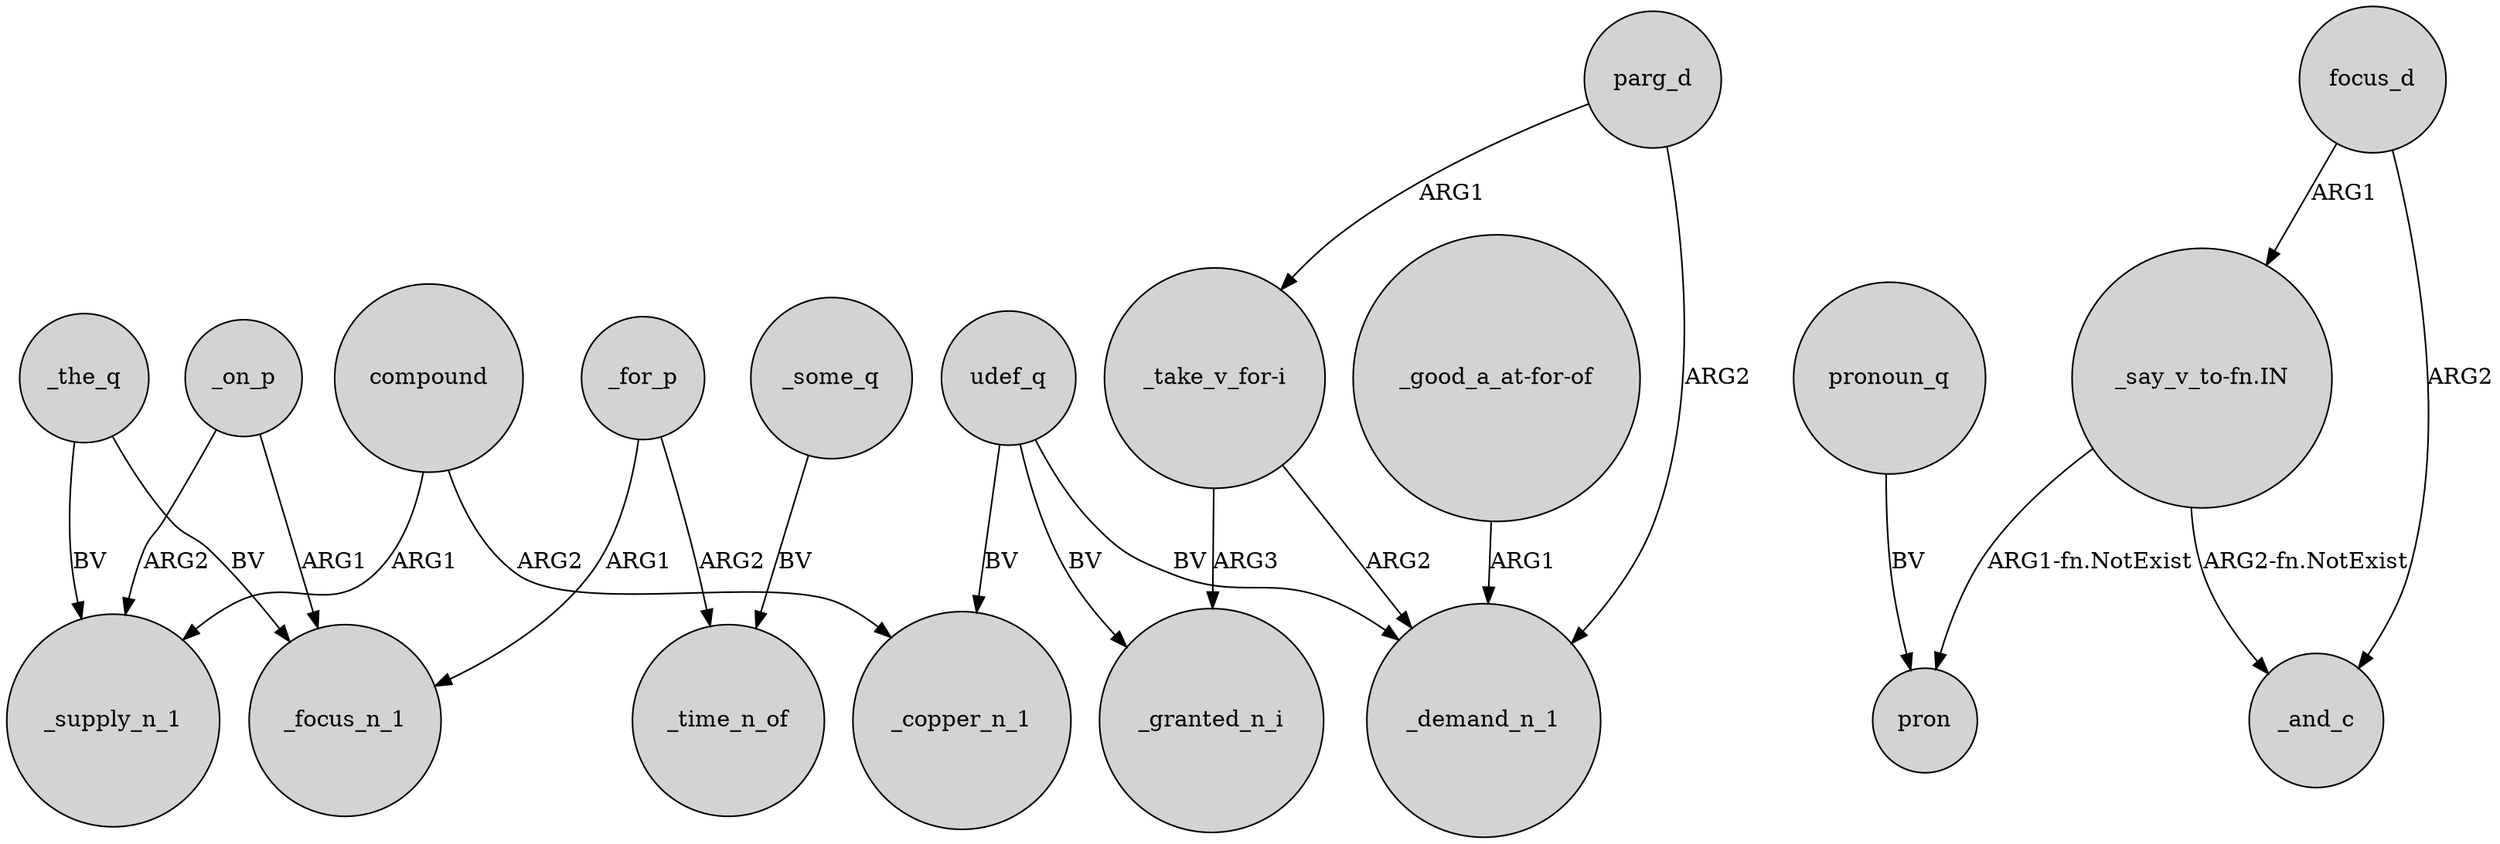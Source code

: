 digraph {
	node [shape=circle style=filled]
	udef_q -> _copper_n_1 [label=BV]
	_the_q -> _focus_n_1 [label=BV]
	"_take_v_for-i" -> _granted_n_i [label=ARG3]
	_on_p -> _focus_n_1 [label=ARG1]
	_on_p -> _supply_n_1 [label=ARG2]
	"_say_v_to-fn.IN" -> pron [label="ARG1-fn.NotExist"]
	udef_q -> _granted_n_i [label=BV]
	_for_p -> _time_n_of [label=ARG2]
	focus_d -> _and_c [label=ARG2]
	pronoun_q -> pron [label=BV]
	_the_q -> _supply_n_1 [label=BV]
	"_take_v_for-i" -> _demand_n_1 [label=ARG2]
	"_good_a_at-for-of" -> _demand_n_1 [label=ARG1]
	parg_d -> _demand_n_1 [label=ARG2]
	"_say_v_to-fn.IN" -> _and_c [label="ARG2-fn.NotExist"]
	udef_q -> _demand_n_1 [label=BV]
	compound -> _supply_n_1 [label=ARG1]
	parg_d -> "_take_v_for-i" [label=ARG1]
	_for_p -> _focus_n_1 [label=ARG1]
	compound -> _copper_n_1 [label=ARG2]
	_some_q -> _time_n_of [label=BV]
	focus_d -> "_say_v_to-fn.IN" [label=ARG1]
}
